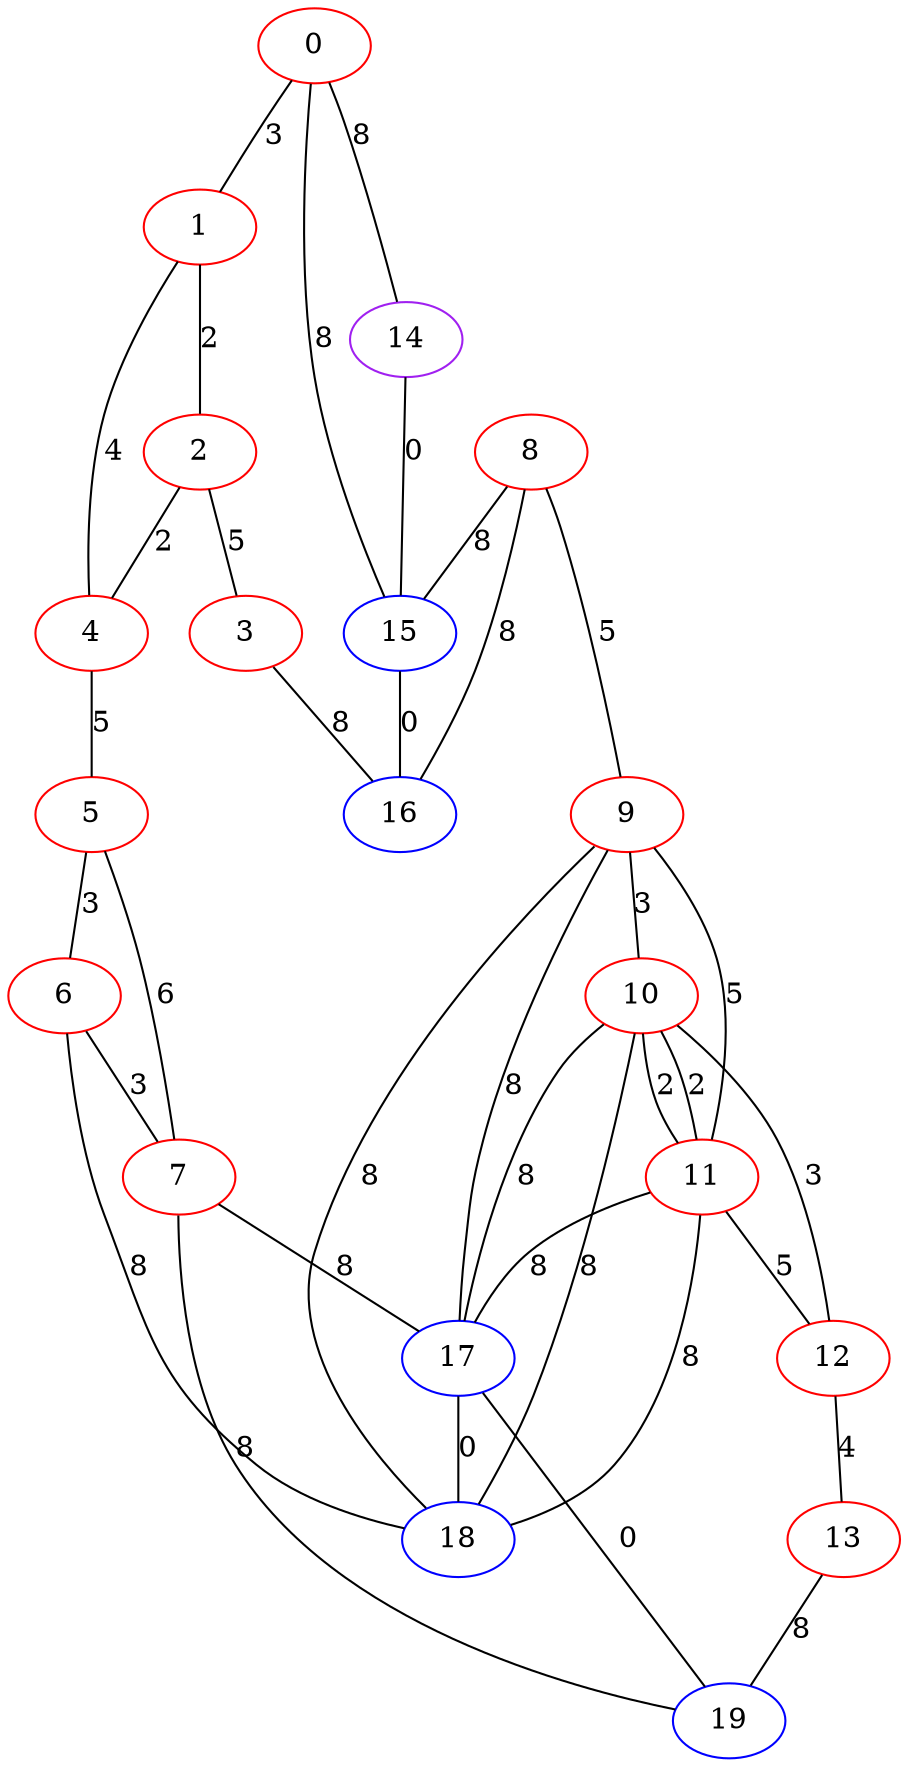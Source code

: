 graph "" {
0 [color=red, weight=1];
1 [color=red, weight=1];
2 [color=red, weight=1];
3 [color=red, weight=1];
4 [color=red, weight=1];
5 [color=red, weight=1];
6 [color=red, weight=1];
7 [color=red, weight=1];
8 [color=red, weight=1];
9 [color=red, weight=1];
10 [color=red, weight=1];
11 [color=red, weight=1];
12 [color=red, weight=1];
13 [color=red, weight=1];
14 [color=purple, weight=4];
15 [color=blue, weight=3];
16 [color=blue, weight=3];
17 [color=blue, weight=3];
18 [color=blue, weight=3];
19 [color=blue, weight=3];
0 -- 1  [key=0, label=3];
0 -- 14  [key=0, label=8];
0 -- 15  [key=0, label=8];
1 -- 2  [key=0, label=2];
1 -- 4  [key=0, label=4];
2 -- 3  [key=0, label=5];
2 -- 4  [key=0, label=2];
3 -- 16  [key=0, label=8];
4 -- 5  [key=0, label=5];
5 -- 6  [key=0, label=3];
5 -- 7  [key=0, label=6];
6 -- 18  [key=0, label=8];
6 -- 7  [key=0, label=3];
7 -- 17  [key=0, label=8];
7 -- 19  [key=0, label=8];
8 -- 16  [key=0, label=8];
8 -- 9  [key=0, label=5];
8 -- 15  [key=0, label=8];
9 -- 17  [key=0, label=8];
9 -- 10  [key=0, label=3];
9 -- 11  [key=0, label=5];
9 -- 18  [key=0, label=8];
10 -- 18  [key=0, label=8];
10 -- 11  [key=0, label=2];
10 -- 11  [key=1, label=2];
10 -- 12  [key=0, label=3];
10 -- 17  [key=0, label=8];
11 -- 12  [key=0, label=5];
11 -- 18  [key=0, label=8];
11 -- 17  [key=0, label=8];
12 -- 13  [key=0, label=4];
13 -- 19  [key=0, label=8];
14 -- 15  [key=0, label=0];
15 -- 16  [key=0, label=0];
17 -- 18  [key=0, label=0];
17 -- 19  [key=0, label=0];
}
